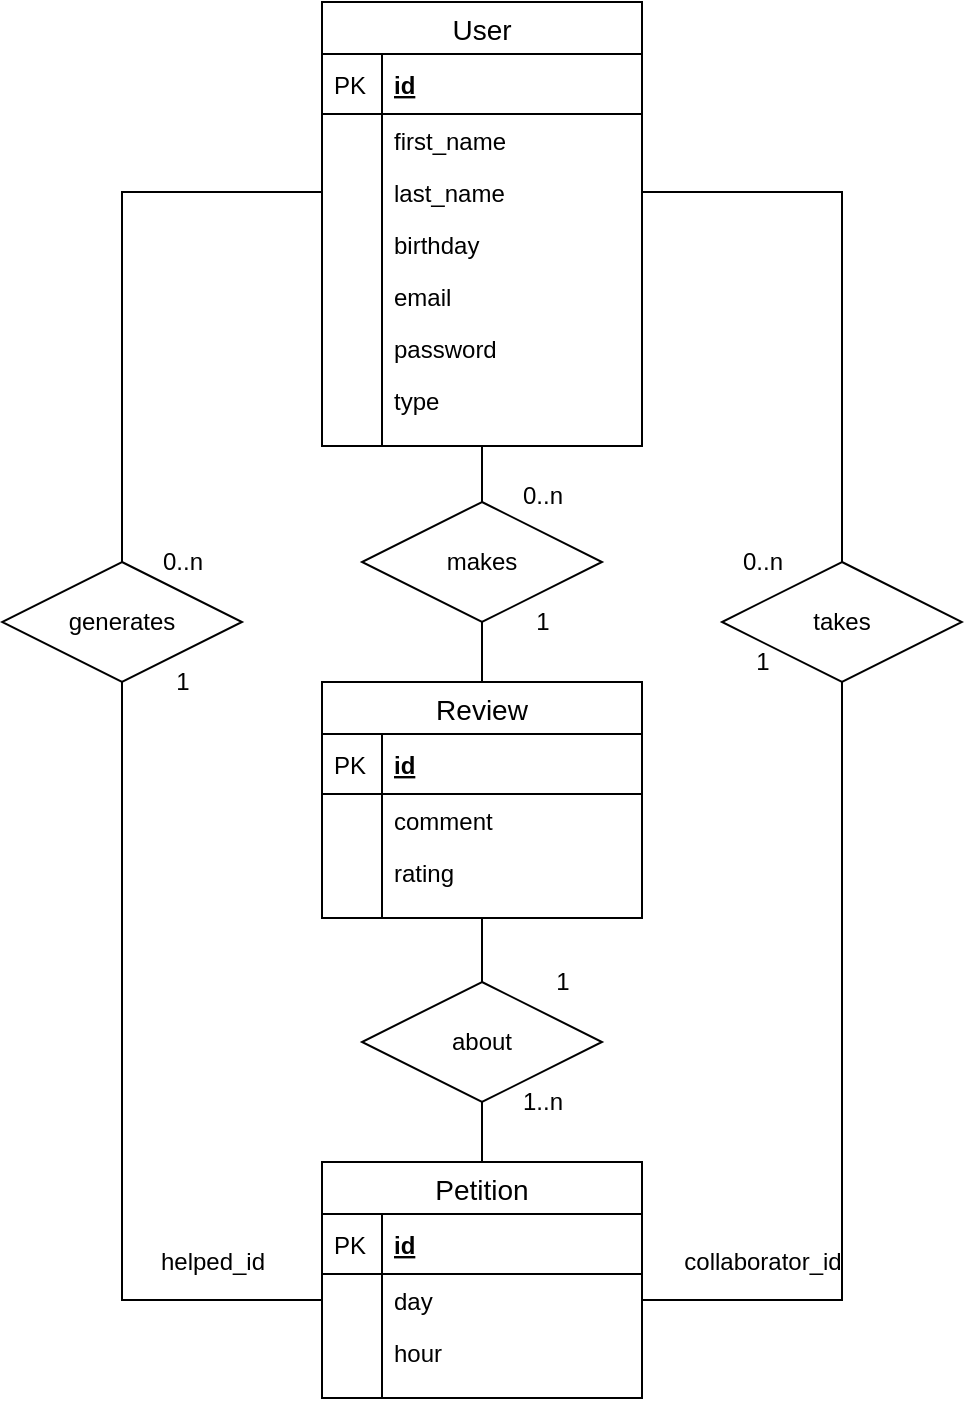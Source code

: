 <mxfile version="13.0.3" type="device"><diagram id="C5RBs43oDa-KdzZeNtuy" name="Page-1"><mxGraphModel dx="1144" dy="733" grid="1" gridSize="10" guides="1" tooltips="1" connect="1" arrows="1" fold="1" page="1" pageScale="1" pageWidth="827" pageHeight="1169" math="0" shadow="0"><root><mxCell id="WIyWlLk6GJQsqaUBKTNV-0"/><mxCell id="WIyWlLk6GJQsqaUBKTNV-1" parent="WIyWlLk6GJQsqaUBKTNV-0"/><mxCell id="f3C6N39xnUio38eXnWRF-38" style="edgeStyle=orthogonalEdgeStyle;rounded=0;orthogonalLoop=1;jettySize=auto;html=1;entryX=0;entryY=0.5;entryDx=0;entryDy=0;endArrow=none;endFill=0;" parent="WIyWlLk6GJQsqaUBKTNV-1" source="f3C6N39xnUio38eXnWRF-17" target="f3C6N39xnUio38eXnWRF-21" edge="1"><mxGeometry relative="1" as="geometry"/></mxCell><mxCell id="f3C6N39xnUio38eXnWRF-70" style="edgeStyle=orthogonalEdgeStyle;rounded=0;orthogonalLoop=1;jettySize=auto;html=1;entryX=0;entryY=0.5;entryDx=0;entryDy=0;endArrow=none;endFill=0;" parent="WIyWlLk6GJQsqaUBKTNV-1" source="f3C6N39xnUio38eXnWRF-17" target="f3C6N39xnUio38eXnWRF-5" edge="1"><mxGeometry relative="1" as="geometry"/></mxCell><mxCell id="f3C6N39xnUio38eXnWRF-17" value="generates" style="shape=rhombus;perimeter=rhombusPerimeter;whiteSpace=wrap;html=1;align=center;" parent="WIyWlLk6GJQsqaUBKTNV-1" vertex="1"><mxGeometry x="200" y="420" width="120" height="60" as="geometry"/></mxCell><mxCell id="f3C6N39xnUio38eXnWRF-43" style="edgeStyle=orthogonalEdgeStyle;rounded=0;orthogonalLoop=1;jettySize=auto;html=1;entryX=1;entryY=0.5;entryDx=0;entryDy=0;endArrow=none;endFill=0;" parent="WIyWlLk6GJQsqaUBKTNV-1" source="f3C6N39xnUio38eXnWRF-35" target="f3C6N39xnUio38eXnWRF-21" edge="1"><mxGeometry relative="1" as="geometry"/></mxCell><mxCell id="f3C6N39xnUio38eXnWRF-71" style="edgeStyle=orthogonalEdgeStyle;rounded=0;orthogonalLoop=1;jettySize=auto;html=1;entryX=1;entryY=0.5;entryDx=0;entryDy=0;endArrow=none;endFill=0;" parent="WIyWlLk6GJQsqaUBKTNV-1" source="f3C6N39xnUio38eXnWRF-35" target="f3C6N39xnUio38eXnWRF-5" edge="1"><mxGeometry relative="1" as="geometry"/></mxCell><mxCell id="f3C6N39xnUio38eXnWRF-35" value="takes" style="shape=rhombus;perimeter=rhombusPerimeter;whiteSpace=wrap;html=1;align=center;" parent="WIyWlLk6GJQsqaUBKTNV-1" vertex="1"><mxGeometry x="560" y="420" width="120" height="60" as="geometry"/></mxCell><mxCell id="f3C6N39xnUio38eXnWRF-57" style="edgeStyle=orthogonalEdgeStyle;rounded=0;orthogonalLoop=1;jettySize=auto;html=1;entryX=0.5;entryY=0;entryDx=0;entryDy=0;endArrow=none;endFill=0;" parent="WIyWlLk6GJQsqaUBKTNV-1" source="f3C6N39xnUio38eXnWRF-0" target="f3C6N39xnUio38eXnWRF-56" edge="1"><mxGeometry relative="1" as="geometry"/></mxCell><mxCell id="f3C6N39xnUio38eXnWRF-0" value="User" style="swimlane;fontStyle=0;childLayout=stackLayout;horizontal=1;startSize=26;horizontalStack=0;resizeParent=1;resizeParentMax=0;resizeLast=0;collapsible=1;marginBottom=0;align=center;fontSize=14;" parent="WIyWlLk6GJQsqaUBKTNV-1" vertex="1"><mxGeometry x="360" y="140" width="160" height="222" as="geometry"/></mxCell><mxCell id="f3C6N39xnUio38eXnWRF-1" value="id" style="shape=partialRectangle;top=0;left=0;right=0;bottom=1;align=left;verticalAlign=middle;fillColor=none;spacingLeft=34;spacingRight=4;overflow=hidden;rotatable=0;points=[[0,0.5],[1,0.5]];portConstraint=eastwest;dropTarget=0;fontStyle=5;fontSize=12;" parent="f3C6N39xnUio38eXnWRF-0" vertex="1"><mxGeometry y="26" width="160" height="30" as="geometry"/></mxCell><mxCell id="f3C6N39xnUio38eXnWRF-2" value="PK" style="shape=partialRectangle;top=0;left=0;bottom=0;fillColor=none;align=left;verticalAlign=middle;spacingLeft=4;spacingRight=4;overflow=hidden;rotatable=0;points=[];portConstraint=eastwest;part=1;fontSize=12;" parent="f3C6N39xnUio38eXnWRF-1" vertex="1" connectable="0"><mxGeometry width="30" height="30" as="geometry"/></mxCell><mxCell id="f3C6N39xnUio38eXnWRF-3" value="first_name" style="shape=partialRectangle;top=0;left=0;right=0;bottom=0;align=left;verticalAlign=top;fillColor=none;spacingLeft=34;spacingRight=4;overflow=hidden;rotatable=0;points=[[0,0.5],[1,0.5]];portConstraint=eastwest;dropTarget=0;fontSize=12;" parent="f3C6N39xnUio38eXnWRF-0" vertex="1"><mxGeometry y="56" width="160" height="26" as="geometry"/></mxCell><mxCell id="f3C6N39xnUio38eXnWRF-4" value="" style="shape=partialRectangle;top=0;left=0;bottom=0;fillColor=none;align=left;verticalAlign=top;spacingLeft=4;spacingRight=4;overflow=hidden;rotatable=0;points=[];portConstraint=eastwest;part=1;fontSize=12;" parent="f3C6N39xnUio38eXnWRF-3" vertex="1" connectable="0"><mxGeometry width="30" height="26" as="geometry"/></mxCell><mxCell id="f3C6N39xnUio38eXnWRF-5" value="last_name" style="shape=partialRectangle;top=0;left=0;right=0;bottom=0;align=left;verticalAlign=top;fillColor=none;spacingLeft=34;spacingRight=4;overflow=hidden;rotatable=0;points=[[0,0.5],[1,0.5]];portConstraint=eastwest;dropTarget=0;fontSize=12;" parent="f3C6N39xnUio38eXnWRF-0" vertex="1"><mxGeometry y="82" width="160" height="26" as="geometry"/></mxCell><mxCell id="f3C6N39xnUio38eXnWRF-6" value="" style="shape=partialRectangle;top=0;left=0;bottom=0;fillColor=none;align=left;verticalAlign=top;spacingLeft=4;spacingRight=4;overflow=hidden;rotatable=0;points=[];portConstraint=eastwest;part=1;fontSize=12;" parent="f3C6N39xnUio38eXnWRF-5" vertex="1" connectable="0"><mxGeometry width="30" height="26" as="geometry"/></mxCell><mxCell id="f3C6N39xnUio38eXnWRF-7" value="birthday" style="shape=partialRectangle;top=0;left=0;right=0;bottom=0;align=left;verticalAlign=top;fillColor=none;spacingLeft=34;spacingRight=4;overflow=hidden;rotatable=0;points=[[0,0.5],[1,0.5]];portConstraint=eastwest;dropTarget=0;fontSize=12;" parent="f3C6N39xnUio38eXnWRF-0" vertex="1"><mxGeometry y="108" width="160" height="26" as="geometry"/></mxCell><mxCell id="f3C6N39xnUio38eXnWRF-8" value="" style="shape=partialRectangle;top=0;left=0;bottom=0;fillColor=none;align=left;verticalAlign=top;spacingLeft=4;spacingRight=4;overflow=hidden;rotatable=0;points=[];portConstraint=eastwest;part=1;fontSize=12;" parent="f3C6N39xnUio38eXnWRF-7" vertex="1" connectable="0"><mxGeometry width="30" height="26" as="geometry"/></mxCell><mxCell id="f3C6N39xnUio38eXnWRF-11" value="email" style="shape=partialRectangle;top=0;left=0;right=0;bottom=0;align=left;verticalAlign=top;fillColor=none;spacingLeft=34;spacingRight=4;overflow=hidden;rotatable=0;points=[[0,0.5],[1,0.5]];portConstraint=eastwest;dropTarget=0;fontSize=12;" parent="f3C6N39xnUio38eXnWRF-0" vertex="1"><mxGeometry y="134" width="160" height="26" as="geometry"/></mxCell><mxCell id="f3C6N39xnUio38eXnWRF-12" value="" style="shape=partialRectangle;top=0;left=0;bottom=0;fillColor=none;align=left;verticalAlign=top;spacingLeft=4;spacingRight=4;overflow=hidden;rotatable=0;points=[];portConstraint=eastwest;part=1;fontSize=12;" parent="f3C6N39xnUio38eXnWRF-11" vertex="1" connectable="0"><mxGeometry width="30" height="26" as="geometry"/></mxCell><mxCell id="f3C6N39xnUio38eXnWRF-13" value="password" style="shape=partialRectangle;top=0;left=0;right=0;bottom=0;align=left;verticalAlign=top;fillColor=none;spacingLeft=34;spacingRight=4;overflow=hidden;rotatable=0;points=[[0,0.5],[1,0.5]];portConstraint=eastwest;dropTarget=0;fontSize=12;" parent="f3C6N39xnUio38eXnWRF-0" vertex="1"><mxGeometry y="160" width="160" height="26" as="geometry"/></mxCell><mxCell id="f3C6N39xnUio38eXnWRF-14" value="" style="shape=partialRectangle;top=0;left=0;bottom=0;fillColor=none;align=left;verticalAlign=top;spacingLeft=4;spacingRight=4;overflow=hidden;rotatable=0;points=[];portConstraint=eastwest;part=1;fontSize=12;" parent="f3C6N39xnUio38eXnWRF-13" vertex="1" connectable="0"><mxGeometry width="30" height="26" as="geometry"/></mxCell><mxCell id="f3C6N39xnUio38eXnWRF-15" value="type" style="shape=partialRectangle;top=0;left=0;right=0;bottom=0;align=left;verticalAlign=top;fillColor=none;spacingLeft=34;spacingRight=4;overflow=hidden;rotatable=0;points=[[0,0.5],[1,0.5]];portConstraint=eastwest;dropTarget=0;fontSize=12;" parent="f3C6N39xnUio38eXnWRF-0" vertex="1"><mxGeometry y="186" width="160" height="26" as="geometry"/></mxCell><mxCell id="f3C6N39xnUio38eXnWRF-16" value="" style="shape=partialRectangle;top=0;left=0;bottom=0;fillColor=none;align=left;verticalAlign=top;spacingLeft=4;spacingRight=4;overflow=hidden;rotatable=0;points=[];portConstraint=eastwest;part=1;fontSize=12;" parent="f3C6N39xnUio38eXnWRF-15" vertex="1" connectable="0"><mxGeometry width="30" height="26" as="geometry"/></mxCell><mxCell id="f3C6N39xnUio38eXnWRF-9" value="" style="shape=partialRectangle;top=0;left=0;right=0;bottom=0;align=left;verticalAlign=top;fillColor=none;spacingLeft=34;spacingRight=4;overflow=hidden;rotatable=0;points=[[0,0.5],[1,0.5]];portConstraint=eastwest;dropTarget=0;fontSize=12;" parent="f3C6N39xnUio38eXnWRF-0" vertex="1"><mxGeometry y="212" width="160" height="10" as="geometry"/></mxCell><mxCell id="f3C6N39xnUio38eXnWRF-10" value="" style="shape=partialRectangle;top=0;left=0;bottom=0;fillColor=none;align=left;verticalAlign=top;spacingLeft=4;spacingRight=4;overflow=hidden;rotatable=0;points=[];portConstraint=eastwest;part=1;fontSize=12;" parent="f3C6N39xnUio38eXnWRF-9" vertex="1" connectable="0"><mxGeometry width="30" height="10" as="geometry"/></mxCell><mxCell id="f3C6N39xnUio38eXnWRF-55" style="edgeStyle=orthogonalEdgeStyle;rounded=0;orthogonalLoop=1;jettySize=auto;html=1;exitX=0.5;exitY=0;exitDx=0;exitDy=0;endArrow=none;endFill=0;" parent="WIyWlLk6GJQsqaUBKTNV-1" source="f3C6N39xnUio38eXnWRF-44" target="f3C6N39xnUio38eXnWRF-46" edge="1"><mxGeometry relative="1" as="geometry"/></mxCell><mxCell id="f3C6N39xnUio38eXnWRF-44" value="about" style="shape=rhombus;perimeter=rhombusPerimeter;whiteSpace=wrap;html=1;align=center;" parent="WIyWlLk6GJQsqaUBKTNV-1" vertex="1"><mxGeometry x="380" y="630" width="120" height="60" as="geometry"/></mxCell><mxCell id="f3C6N39xnUio38eXnWRF-45" style="edgeStyle=orthogonalEdgeStyle;rounded=0;orthogonalLoop=1;jettySize=auto;html=1;entryX=0.5;entryY=1;entryDx=0;entryDy=0;endArrow=none;endFill=0;" parent="WIyWlLk6GJQsqaUBKTNV-1" source="f3C6N39xnUio38eXnWRF-18" target="f3C6N39xnUio38eXnWRF-44" edge="1"><mxGeometry relative="1" as="geometry"/></mxCell><mxCell id="f3C6N39xnUio38eXnWRF-18" value="Petition" style="swimlane;fontStyle=0;childLayout=stackLayout;horizontal=1;startSize=26;horizontalStack=0;resizeParent=1;resizeParentMax=0;resizeLast=0;collapsible=1;marginBottom=0;align=center;fontSize=14;" parent="WIyWlLk6GJQsqaUBKTNV-1" vertex="1"><mxGeometry x="360" y="720" width="160" height="118" as="geometry"/></mxCell><mxCell id="f3C6N39xnUio38eXnWRF-19" value="id" style="shape=partialRectangle;top=0;left=0;right=0;bottom=1;align=left;verticalAlign=middle;fillColor=none;spacingLeft=34;spacingRight=4;overflow=hidden;rotatable=0;points=[[0,0.5],[1,0.5]];portConstraint=eastwest;dropTarget=0;fontStyle=5;fontSize=12;" parent="f3C6N39xnUio38eXnWRF-18" vertex="1"><mxGeometry y="26" width="160" height="30" as="geometry"/></mxCell><mxCell id="f3C6N39xnUio38eXnWRF-20" value="PK" style="shape=partialRectangle;top=0;left=0;bottom=0;fillColor=none;align=left;verticalAlign=middle;spacingLeft=4;spacingRight=4;overflow=hidden;rotatable=0;points=[];portConstraint=eastwest;part=1;fontSize=12;" parent="f3C6N39xnUio38eXnWRF-19" vertex="1" connectable="0"><mxGeometry width="30" height="30" as="geometry"/></mxCell><mxCell id="f3C6N39xnUio38eXnWRF-21" value="day" style="shape=partialRectangle;top=0;left=0;right=0;bottom=0;align=left;verticalAlign=top;fillColor=none;spacingLeft=34;spacingRight=4;overflow=hidden;rotatable=0;points=[[0,0.5],[1,0.5]];portConstraint=eastwest;dropTarget=0;fontSize=12;" parent="f3C6N39xnUio38eXnWRF-18" vertex="1"><mxGeometry y="56" width="160" height="26" as="geometry"/></mxCell><mxCell id="f3C6N39xnUio38eXnWRF-22" value="" style="shape=partialRectangle;top=0;left=0;bottom=0;fillColor=none;align=left;verticalAlign=top;spacingLeft=4;spacingRight=4;overflow=hidden;rotatable=0;points=[];portConstraint=eastwest;part=1;fontSize=12;" parent="f3C6N39xnUio38eXnWRF-21" vertex="1" connectable="0"><mxGeometry width="30" height="26" as="geometry"/></mxCell><mxCell id="f3C6N39xnUio38eXnWRF-23" value="hour" style="shape=partialRectangle;top=0;left=0;right=0;bottom=0;align=left;verticalAlign=top;fillColor=none;spacingLeft=34;spacingRight=4;overflow=hidden;rotatable=0;points=[[0,0.5],[1,0.5]];portConstraint=eastwest;dropTarget=0;fontSize=12;" parent="f3C6N39xnUio38eXnWRF-18" vertex="1"><mxGeometry y="82" width="160" height="26" as="geometry"/></mxCell><mxCell id="f3C6N39xnUio38eXnWRF-24" value="" style="shape=partialRectangle;top=0;left=0;bottom=0;fillColor=none;align=left;verticalAlign=top;spacingLeft=4;spacingRight=4;overflow=hidden;rotatable=0;points=[];portConstraint=eastwest;part=1;fontSize=12;" parent="f3C6N39xnUio38eXnWRF-23" vertex="1" connectable="0"><mxGeometry width="30" height="26" as="geometry"/></mxCell><mxCell id="f3C6N39xnUio38eXnWRF-33" value="" style="shape=partialRectangle;top=0;left=0;right=0;bottom=0;align=left;verticalAlign=top;fillColor=none;spacingLeft=34;spacingRight=4;overflow=hidden;rotatable=0;points=[[0,0.5],[1,0.5]];portConstraint=eastwest;dropTarget=0;fontSize=12;" parent="f3C6N39xnUio38eXnWRF-18" vertex="1"><mxGeometry y="108" width="160" height="10" as="geometry"/></mxCell><mxCell id="f3C6N39xnUio38eXnWRF-34" value="" style="shape=partialRectangle;top=0;left=0;bottom=0;fillColor=none;align=left;verticalAlign=top;spacingLeft=4;spacingRight=4;overflow=hidden;rotatable=0;points=[];portConstraint=eastwest;part=1;fontSize=12;" parent="f3C6N39xnUio38eXnWRF-33" vertex="1" connectable="0"><mxGeometry width="30" height="10" as="geometry"/></mxCell><mxCell id="f3C6N39xnUio38eXnWRF-58" style="edgeStyle=orthogonalEdgeStyle;rounded=0;orthogonalLoop=1;jettySize=auto;html=1;entryX=0.5;entryY=0;entryDx=0;entryDy=0;endArrow=none;endFill=0;" parent="WIyWlLk6GJQsqaUBKTNV-1" source="f3C6N39xnUio38eXnWRF-56" target="f3C6N39xnUio38eXnWRF-46" edge="1"><mxGeometry relative="1" as="geometry"/></mxCell><mxCell id="f3C6N39xnUio38eXnWRF-56" value="makes" style="shape=rhombus;perimeter=rhombusPerimeter;whiteSpace=wrap;html=1;align=center;" parent="WIyWlLk6GJQsqaUBKTNV-1" vertex="1"><mxGeometry x="380" y="390" width="120" height="60" as="geometry"/></mxCell><mxCell id="f3C6N39xnUio38eXnWRF-46" value="Review" style="swimlane;fontStyle=0;childLayout=stackLayout;horizontal=1;startSize=26;horizontalStack=0;resizeParent=1;resizeParentMax=0;resizeLast=0;collapsible=1;marginBottom=0;align=center;fontSize=14;" parent="WIyWlLk6GJQsqaUBKTNV-1" vertex="1"><mxGeometry x="360" y="480" width="160" height="118" as="geometry"/></mxCell><mxCell id="f3C6N39xnUio38eXnWRF-47" value="id" style="shape=partialRectangle;top=0;left=0;right=0;bottom=1;align=left;verticalAlign=middle;fillColor=none;spacingLeft=34;spacingRight=4;overflow=hidden;rotatable=0;points=[[0,0.5],[1,0.5]];portConstraint=eastwest;dropTarget=0;fontStyle=5;fontSize=12;" parent="f3C6N39xnUio38eXnWRF-46" vertex="1"><mxGeometry y="26" width="160" height="30" as="geometry"/></mxCell><mxCell id="f3C6N39xnUio38eXnWRF-48" value="PK" style="shape=partialRectangle;top=0;left=0;bottom=0;fillColor=none;align=left;verticalAlign=middle;spacingLeft=4;spacingRight=4;overflow=hidden;rotatable=0;points=[];portConstraint=eastwest;part=1;fontSize=12;" parent="f3C6N39xnUio38eXnWRF-47" vertex="1" connectable="0"><mxGeometry width="30" height="30" as="geometry"/></mxCell><mxCell id="f3C6N39xnUio38eXnWRF-49" value="comment" style="shape=partialRectangle;top=0;left=0;right=0;bottom=0;align=left;verticalAlign=top;fillColor=none;spacingLeft=34;spacingRight=4;overflow=hidden;rotatable=0;points=[[0,0.5],[1,0.5]];portConstraint=eastwest;dropTarget=0;fontSize=12;" parent="f3C6N39xnUio38eXnWRF-46" vertex="1"><mxGeometry y="56" width="160" height="26" as="geometry"/></mxCell><mxCell id="f3C6N39xnUio38eXnWRF-50" value="" style="shape=partialRectangle;top=0;left=0;bottom=0;fillColor=none;align=left;verticalAlign=top;spacingLeft=4;spacingRight=4;overflow=hidden;rotatable=0;points=[];portConstraint=eastwest;part=1;fontSize=12;" parent="f3C6N39xnUio38eXnWRF-49" vertex="1" connectable="0"><mxGeometry width="30" height="26" as="geometry"/></mxCell><mxCell id="f3C6N39xnUio38eXnWRF-51" value="rating" style="shape=partialRectangle;top=0;left=0;right=0;bottom=0;align=left;verticalAlign=top;fillColor=none;spacingLeft=34;spacingRight=4;overflow=hidden;rotatable=0;points=[[0,0.5],[1,0.5]];portConstraint=eastwest;dropTarget=0;fontSize=12;" parent="f3C6N39xnUio38eXnWRF-46" vertex="1"><mxGeometry y="82" width="160" height="26" as="geometry"/></mxCell><mxCell id="f3C6N39xnUio38eXnWRF-52" value="" style="shape=partialRectangle;top=0;left=0;bottom=0;fillColor=none;align=left;verticalAlign=top;spacingLeft=4;spacingRight=4;overflow=hidden;rotatable=0;points=[];portConstraint=eastwest;part=1;fontSize=12;" parent="f3C6N39xnUio38eXnWRF-51" vertex="1" connectable="0"><mxGeometry width="30" height="26" as="geometry"/></mxCell><mxCell id="f3C6N39xnUio38eXnWRF-53" value="" style="shape=partialRectangle;top=0;left=0;right=0;bottom=0;align=left;verticalAlign=top;fillColor=none;spacingLeft=34;spacingRight=4;overflow=hidden;rotatable=0;points=[[0,0.5],[1,0.5]];portConstraint=eastwest;dropTarget=0;fontSize=12;" parent="f3C6N39xnUio38eXnWRF-46" vertex="1"><mxGeometry y="108" width="160" height="10" as="geometry"/></mxCell><mxCell id="f3C6N39xnUio38eXnWRF-54" value="" style="shape=partialRectangle;top=0;left=0;bottom=0;fillColor=none;align=left;verticalAlign=top;spacingLeft=4;spacingRight=4;overflow=hidden;rotatable=0;points=[];portConstraint=eastwest;part=1;fontSize=12;" parent="f3C6N39xnUio38eXnWRF-53" vertex="1" connectable="0"><mxGeometry width="30" height="10" as="geometry"/></mxCell><mxCell id="f3C6N39xnUio38eXnWRF-59" value="0..n" style="text;html=1;align=center;verticalAlign=middle;resizable=0;points=[];autosize=1;" parent="WIyWlLk6GJQsqaUBKTNV-1" vertex="1"><mxGeometry x="450" y="377" width="40" height="20" as="geometry"/></mxCell><mxCell id="f3C6N39xnUio38eXnWRF-61" value="1" style="text;html=1;align=center;verticalAlign=middle;resizable=0;points=[];autosize=1;" parent="WIyWlLk6GJQsqaUBKTNV-1" vertex="1"><mxGeometry x="460" y="440" width="20" height="20" as="geometry"/></mxCell><mxCell id="f3C6N39xnUio38eXnWRF-64" value="1..n" style="text;html=1;align=center;verticalAlign=middle;resizable=0;points=[];autosize=1;" parent="WIyWlLk6GJQsqaUBKTNV-1" vertex="1"><mxGeometry x="450" y="680" width="40" height="20" as="geometry"/></mxCell><mxCell id="f3C6N39xnUio38eXnWRF-65" value="1" style="text;html=1;align=center;verticalAlign=middle;resizable=0;points=[];autosize=1;" parent="WIyWlLk6GJQsqaUBKTNV-1" vertex="1"><mxGeometry x="470" y="620" width="20" height="20" as="geometry"/></mxCell><mxCell id="f3C6N39xnUio38eXnWRF-66" value="0..n" style="text;html=1;align=center;verticalAlign=middle;resizable=0;points=[];autosize=1;" parent="WIyWlLk6GJQsqaUBKTNV-1" vertex="1"><mxGeometry x="560" y="410" width="40" height="20" as="geometry"/></mxCell><mxCell id="f3C6N39xnUio38eXnWRF-67" value="1" style="text;html=1;align=center;verticalAlign=middle;resizable=0;points=[];autosize=1;" parent="WIyWlLk6GJQsqaUBKTNV-1" vertex="1"><mxGeometry x="570" y="460" width="20" height="20" as="geometry"/></mxCell><mxCell id="f3C6N39xnUio38eXnWRF-68" value="0..n" style="text;html=1;align=center;verticalAlign=middle;resizable=0;points=[];autosize=1;" parent="WIyWlLk6GJQsqaUBKTNV-1" vertex="1"><mxGeometry x="270" y="410" width="40" height="20" as="geometry"/></mxCell><mxCell id="f3C6N39xnUio38eXnWRF-69" value="1" style="text;html=1;align=center;verticalAlign=middle;resizable=0;points=[];autosize=1;" parent="WIyWlLk6GJQsqaUBKTNV-1" vertex="1"><mxGeometry x="280" y="470" width="20" height="20" as="geometry"/></mxCell><mxCell id="lC_uNsZGOkJsnhyVxcXx-0" value="helped_id" style="text;html=1;align=center;verticalAlign=middle;resizable=0;points=[];autosize=1;" vertex="1" parent="WIyWlLk6GJQsqaUBKTNV-1"><mxGeometry x="270" y="760" width="70" height="20" as="geometry"/></mxCell><mxCell id="lC_uNsZGOkJsnhyVxcXx-1" value="collaborator_id" style="text;html=1;align=center;verticalAlign=middle;resizable=0;points=[];autosize=1;" vertex="1" parent="WIyWlLk6GJQsqaUBKTNV-1"><mxGeometry x="535" y="760" width="90" height="20" as="geometry"/></mxCell></root></mxGraphModel></diagram></mxfile>